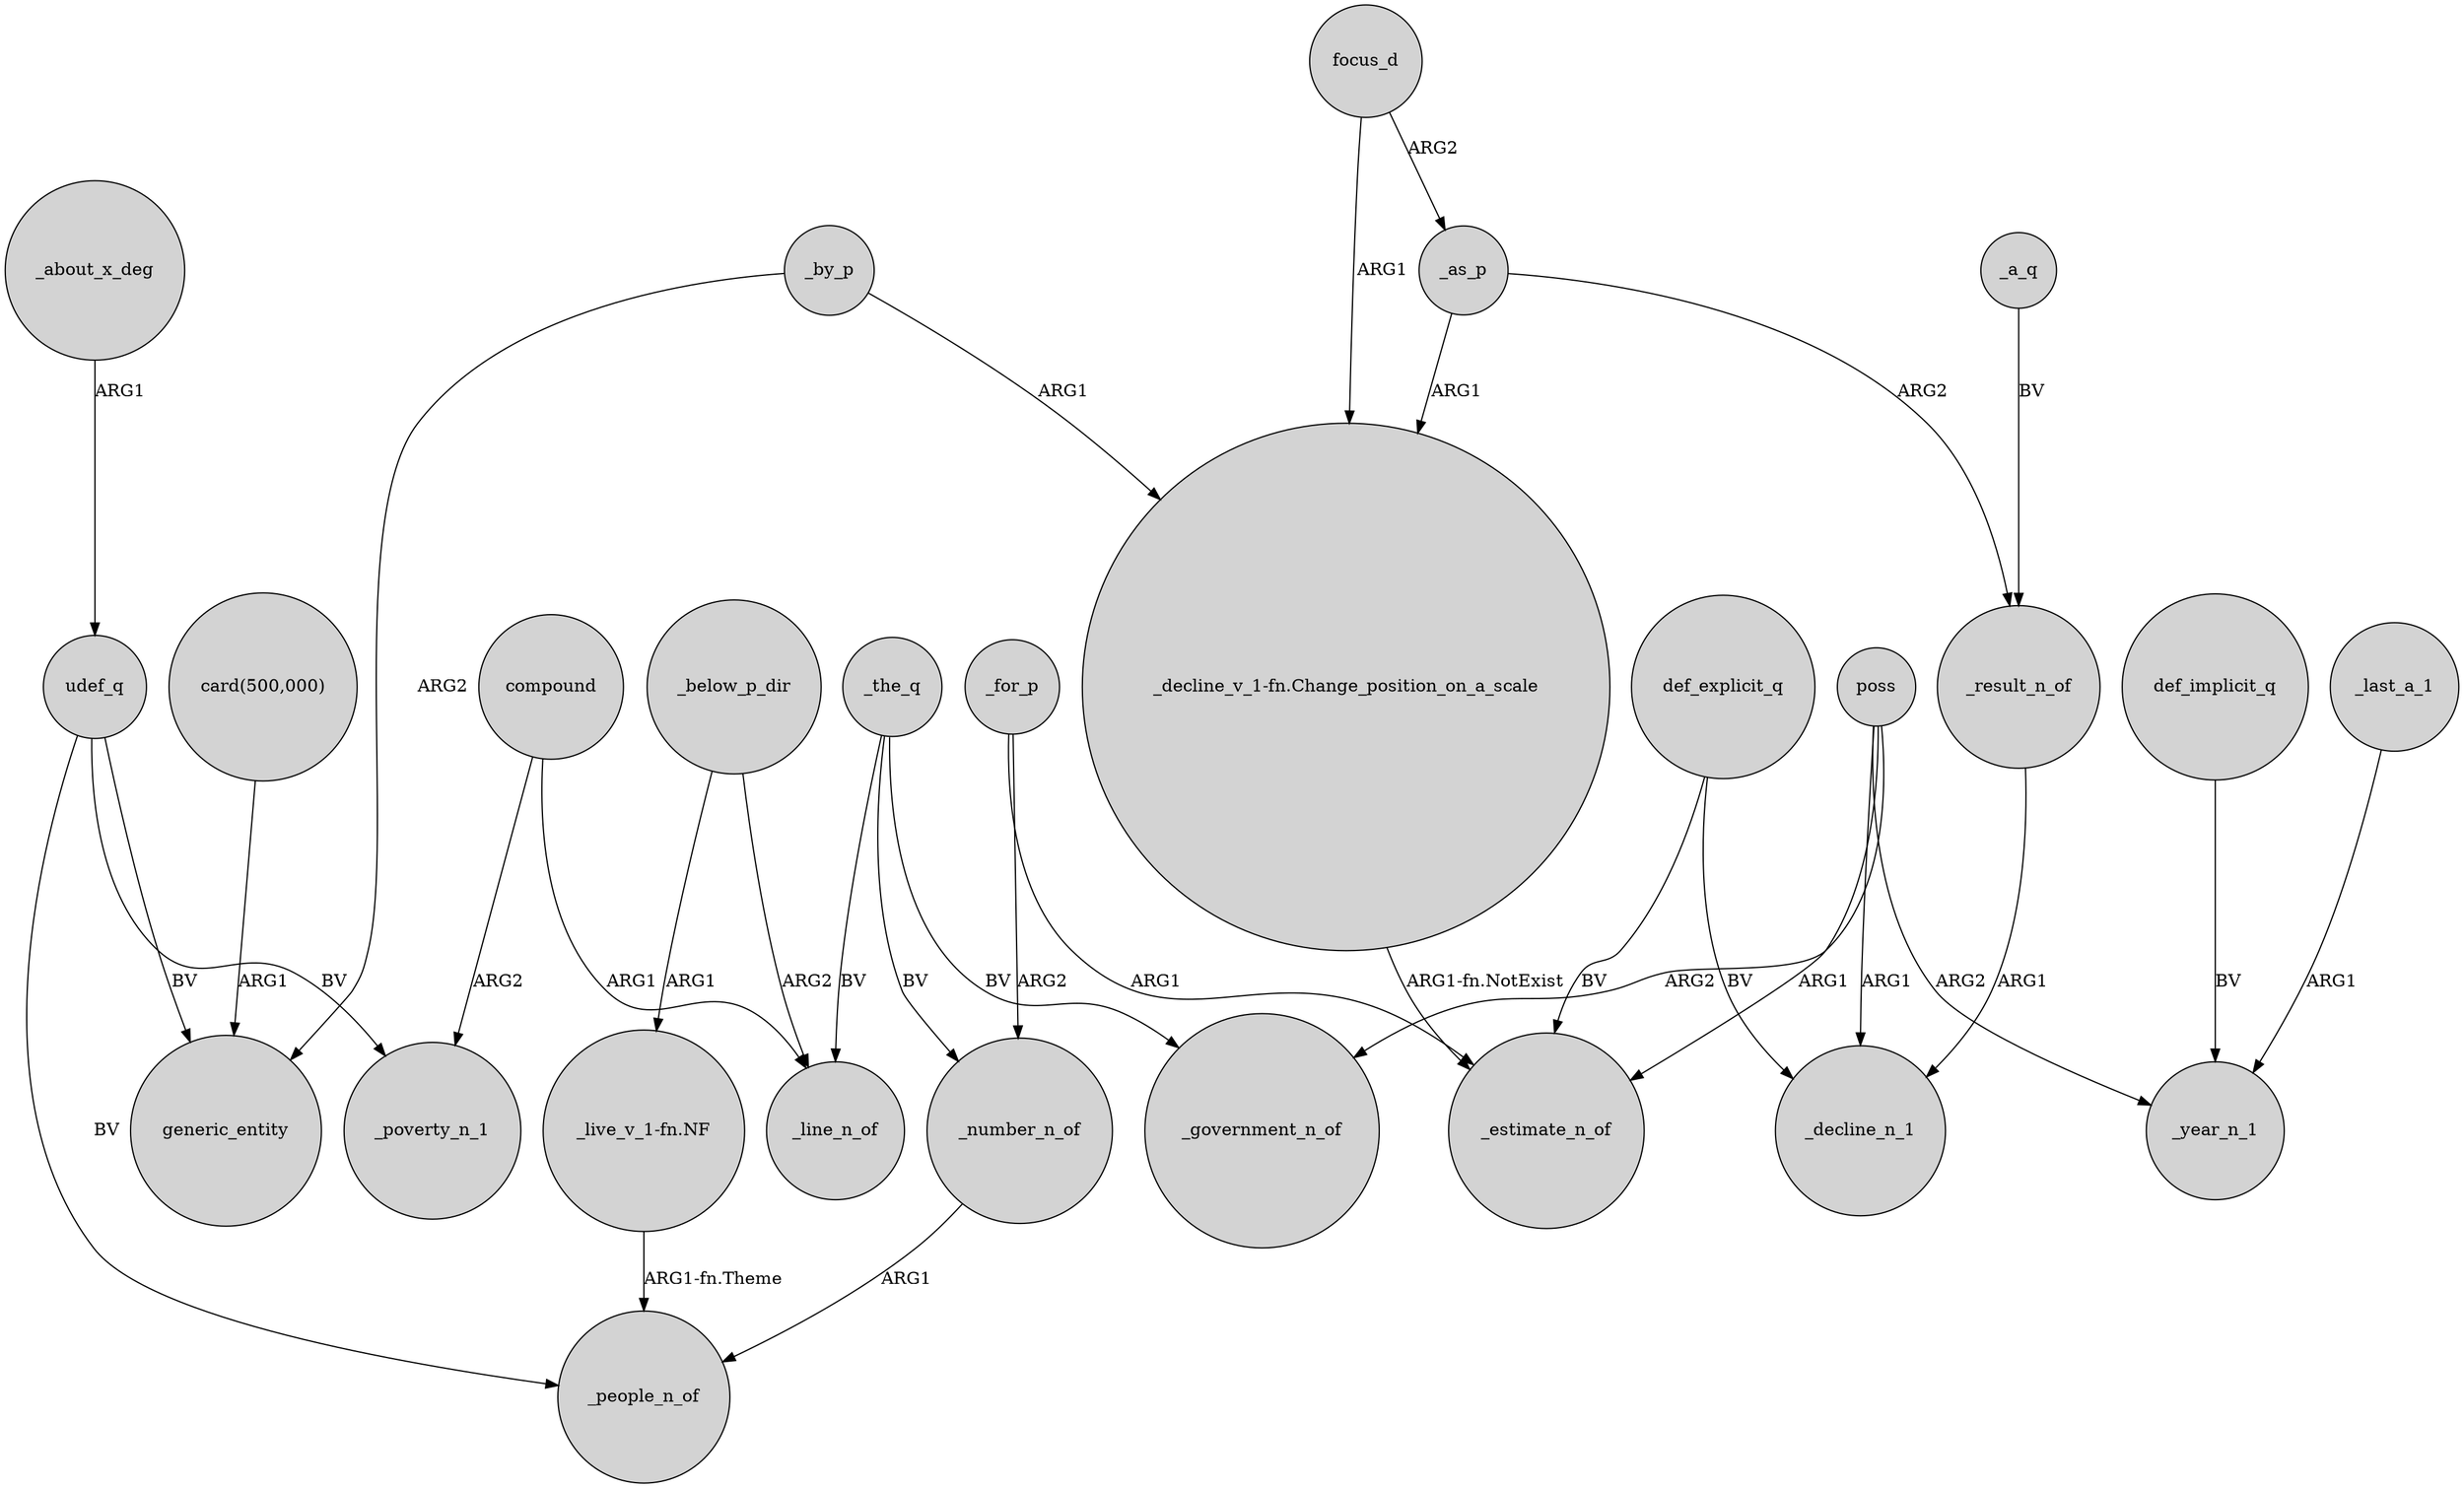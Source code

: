 digraph {
	node [shape=circle style=filled]
	"card(500,000)" -> generic_entity [label=ARG1]
	focus_d -> "_decline_v_1-fn.Change_position_on_a_scale" [label=ARG1]
	poss -> _estimate_n_of [label=ARG1]
	_for_p -> _number_n_of [label=ARG2]
	udef_q -> generic_entity [label=BV]
	def_implicit_q -> _year_n_1 [label=BV]
	_as_p -> "_decline_v_1-fn.Change_position_on_a_scale" [label=ARG1]
	compound -> _poverty_n_1 [label=ARG2]
	_by_p -> generic_entity [label=ARG2]
	_the_q -> _line_n_of [label=BV]
	_number_n_of -> _people_n_of [label=ARG1]
	focus_d -> _as_p [label=ARG2]
	_the_q -> _number_n_of [label=BV]
	_a_q -> _result_n_of [label=BV]
	"_decline_v_1-fn.Change_position_on_a_scale" -> _estimate_n_of [label="ARG1-fn.NotExist"]
	_about_x_deg -> udef_q [label=ARG1]
	"_live_v_1-fn.NF" -> _people_n_of [label="ARG1-fn.Theme"]
	_below_p_dir -> "_live_v_1-fn.NF" [label=ARG1]
	_for_p -> _estimate_n_of [label=ARG1]
	udef_q -> _people_n_of [label=BV]
	_as_p -> _result_n_of [label=ARG2]
	compound -> _line_n_of [label=ARG1]
	udef_q -> _poverty_n_1 [label=BV]
	_below_p_dir -> _line_n_of [label=ARG2]
	poss -> _year_n_1 [label=ARG2]
	def_explicit_q -> _decline_n_1 [label=BV]
	_result_n_of -> _decline_n_1 [label=ARG1]
	_last_a_1 -> _year_n_1 [label=ARG1]
	poss -> _decline_n_1 [label=ARG1]
	_by_p -> "_decline_v_1-fn.Change_position_on_a_scale" [label=ARG1]
	_the_q -> _government_n_of [label=BV]
	def_explicit_q -> _estimate_n_of [label=BV]
	poss -> _government_n_of [label=ARG2]
}
